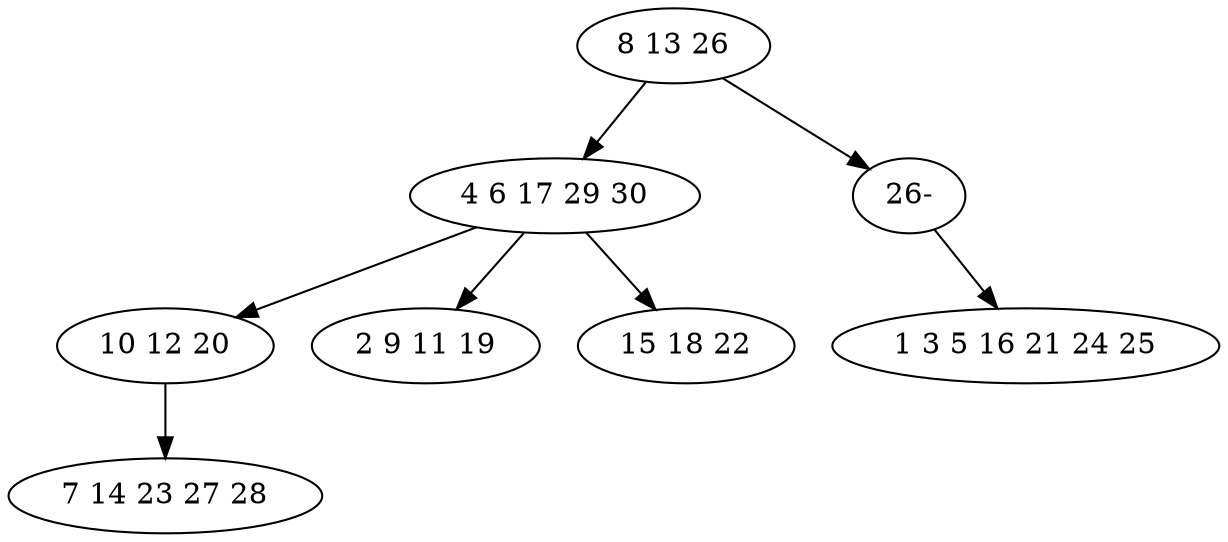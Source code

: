 digraph true_tree {
	"0" -> "1"
	"1" -> "2"
	"1" -> "3"
	"0" -> "7"
	"1" -> "5"
	"2" -> "6"
	"7" -> "4"
	"0" [label="8 13 26"];
	"1" [label="4 6 17 29 30"];
	"2" [label="10 12 20"];
	"3" [label="2 9 11 19"];
	"4" [label="1 3 5 16 21 24 25"];
	"5" [label="15 18 22"];
	"6" [label="7 14 23 27 28"];
	"7" [label="26-"];
}
